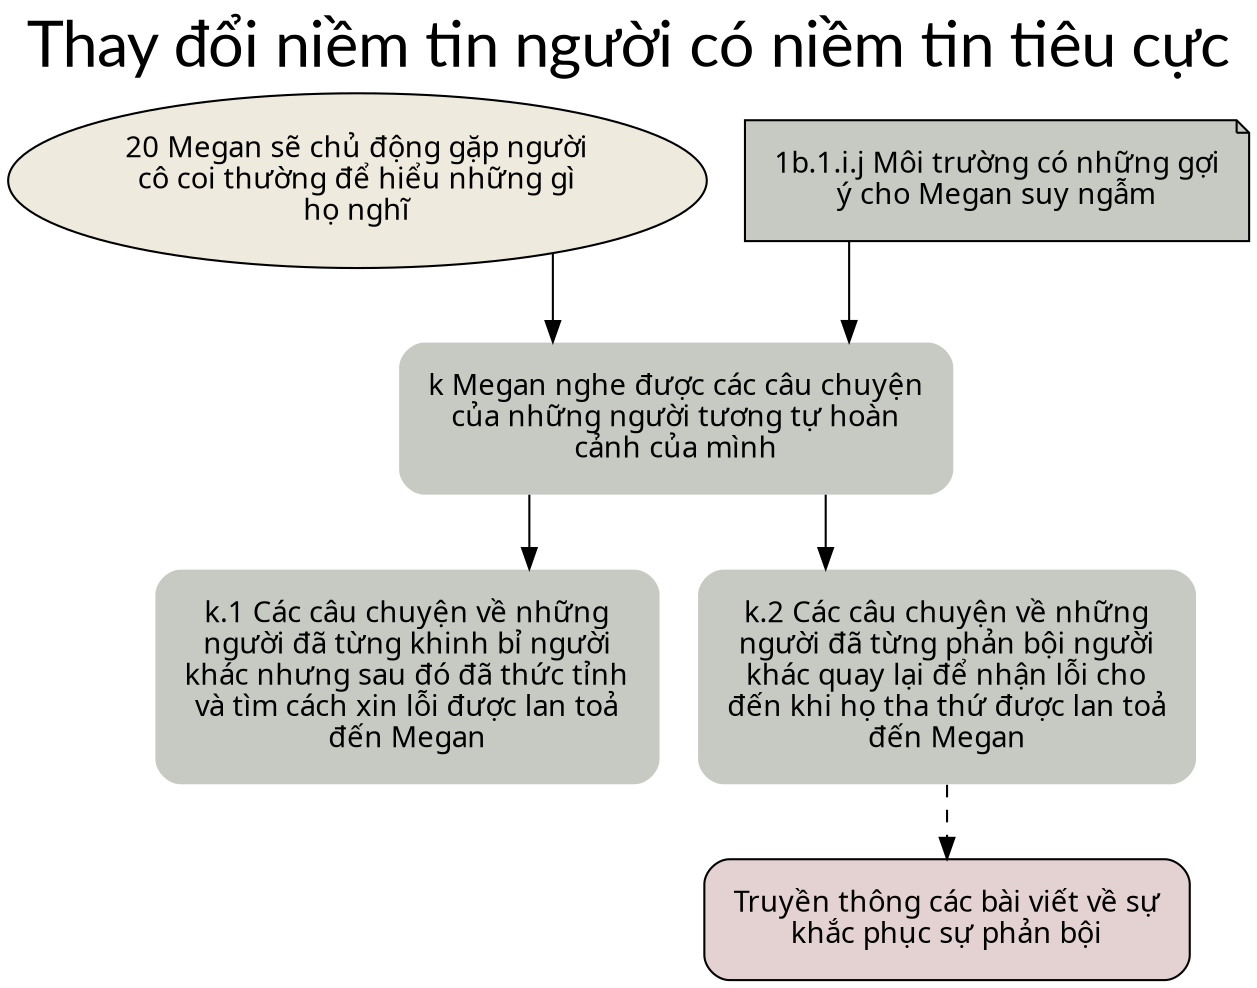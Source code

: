 digraph branch_k{
splines=ortho;
			overlap=false
		style=rounded
		// ranksep="0.4";
		label="Thay đổi niềm tin người có niềm tin tiêu cực";
		sep=10
		fontsize = 30
		labelloc="t";
		fontname="Lato";
//NODES
//====================


node [ shape=plaintext style="filled, rounded" fontname="SVN-Avo" margin=0.2 fillcolor="#c6cac3" ] //Reset style

//All masterGraph nodes

node [ shape=plaintext style="filled, rounded" fontname="SVN-Avo" margin=0.2 fillcolor="#c6cac3" ]

node [ shape=plaintext style="filled, rounded" fontname="SVN-Avo" margin=0.2 fillcolor="#c6cac3" ] //Reset style

//All branch_20 nodes

node [ shape=oval margin=0.1 fillcolor="#EEEADD" style="filled, rounded" ]
"20 Megan sẽ chủ động gặp người cô coi thường để hiểu những gì họ nghĩ" [ label = "20 Megan sẽ chủ động gặp người\ncô coi thường để hiểu những gì\nhọ nghĩ" ] 

node [ shape=plaintext style="filled, rounded" fontname="SVN-Avo" margin=0.2 fillcolor="#c6cac3" ] //Reset style

//All Mục tiêu nodes
"k.1 Các câu chuyện về những người đã từng khinh bỉ người khác nhưng sau đó đã thức tỉnh và tìm cách xin lỗi được lan toả đến Megan" [ label = "k.1 Các câu chuyện về những\nngười đã từng khinh bỉ người\nkhác nhưng sau đó đã thức tỉnh\nvà tìm cách xin lỗi được lan toả\nđến Megan" ] 
"k.2 Các câu chuyện về những người đã từng phản bội người khác quay lại để nhận lỗi cho đến khi họ tha thứ được lan toả đến Megan" [ label = "k.2 Các câu chuyện về những\nngười đã từng phản bội người\nkhác quay lại để nhận lỗi cho\nđến khi họ tha thứ được lan toả\nđến Megan" ] 
"20 Megan sẽ chủ động gặp người cô coi thường để hiểu những gì họ nghĩ" [ label = "20 Megan sẽ chủ động gặp người\ncô coi thường để hiểu những gì\nhọ nghĩ" ] 
"k Megan nghe được các câu chuyện của những người tương tự hoàn cảnh của mình" [ label = "k Megan nghe được các câu chuyện\ncủa những người tương tự hoàn\ncảnh của mình" ] 

node [ shape=plaintext style="filled, rounded" fontname="SVN-Avo" margin=0.2 fillcolor="#c6cac3" ] //Reset style

//All Ý tưởng tốt hơn nodes

node [ shape=box3d style="filled, rounded" fillcolor="#D1E4DD" ]

node [ shape=plaintext style="filled, rounded" fontname="SVN-Avo" margin=0.2 fillcolor="#c6cac3" ] //Reset style

//All Yếu tố hỗ trợ nodes

node [ shape=note style=filled ]
"k Megan nghe được các câu chuyện của những người tương tự hoàn cảnh của mình" [ label = "k Megan nghe được các câu chuyện\ncủa những người tương tự hoàn\ncảnh của mình" ] 
"1b.1.i.j Môi trường có những gợi ý cho Megan suy ngẫm" [ label = "1b.1.i.j Môi trường có những gợi\ný cho Megan suy ngẫm" ] 

node [ shape=plaintext style="filled, rounded" fontname="SVN-Avo" margin=0.2 fillcolor="#c6cac3" ] //Reset style

//All Tham khảo nodes

node [ shape=plain fillcolor=white ]

node [ shape=plaintext style="filled, rounded" fontname="SVN-Avo" margin=0.2 fillcolor="#c6cac3" ] //Reset style

//All Hoạt động nodes

node [ fillcolor="#E4D1D1" shape=polygon ]
"Truyền thông các bài viết về sự khắc phục sự phản bội" [ label = "Truyền thông các bài viết về sự\nkhắc phục sự phản bội" ] 

node [ shape=plaintext style="filled, rounded" fontname="SVN-Avo" margin=0.2 fillcolor="#c6cac3" ] //Reset style

//All branch_1a nodes

node [ shape=plaintext style="filled, rounded" fontname="SVN-Avo" margin=0.2 fillcolor="#c6cac3" ] //Reset style

//All branch_1b nodes
"1b.1.i.j Môi trường có những gợi ý cho Megan suy ngẫm" [ label = "1b.1.i.j Môi trường có những gợi\ný cho Megan suy ngẫm" ] 

node [ shape=plaintext style="filled, rounded" fontname="SVN-Avo" margin=0.2 fillcolor="#c6cac3" ] //Reset style

//All branch_i nodes

node [ shape=plaintext style="filled, rounded" fontname="SVN-Avo" margin=0.2 fillcolor="#c6cac3" ] //Reset style

//All branch_j nodes

node [ shape=plaintext style="filled, rounded" fontname="SVN-Avo" margin=0.2 fillcolor="#c6cac3" ] //Reset style

//All branch_k nodes
"k.1 Các câu chuyện về những người đã từng khinh bỉ người khác nhưng sau đó đã thức tỉnh và tìm cách xin lỗi được lan toả đến Megan" [ label = "k.1 Các câu chuyện về những\nngười đã từng khinh bỉ người\nkhác nhưng sau đó đã thức tỉnh\nvà tìm cách xin lỗi được lan toả\nđến Megan" ] 
"k.2 Các câu chuyện về những người đã từng phản bội người khác quay lại để nhận lỗi cho đến khi họ tha thứ được lan toả đến Megan" [ label = "k.2 Các câu chuyện về những\nngười đã từng phản bội người\nkhác quay lại để nhận lỗi cho\nđến khi họ tha thứ được lan toả\nđến Megan" ] 
"k Megan nghe được các câu chuyện của những người tương tự hoàn cảnh của mình" [ label = "k Megan nghe được các câu chuyện\ncủa những người tương tự hoàn\ncảnh của mình" ] 
"k Megan nghe được các câu chuyện của những người tương tự hoàn cảnh của mình" [ label = "k Megan nghe được các câu chuyện\ncủa những người tương tự hoàn\ncảnh của mình" ] 

node [ shape=plaintext style="filled, rounded" fontname="SVN-Avo" margin=0.2 fillcolor="#c6cac3" ] //Reset style

//All branch_l nodes

node [ shape=plaintext style="filled, rounded" fontname="SVN-Avo" margin=0.2 fillcolor="#c6cac3" ] //Reset style

//All branch_m nodes

node [ shape=plaintext style="filled, rounded" fontname="SVN-Avo" margin=0.2 fillcolor="#c6cac3" ] //Reset style

//All branch_n nodes

node [ shape=plaintext style="filled, rounded" fontname="SVN-Avo" margin=0.2 fillcolor="#c6cac3" ] //Reset style

//All branch_o nodes

node [ shape=plaintext style="filled, rounded" fontname="SVN-Avo" margin=0.2 fillcolor="#c6cac3" ] //Reset style

//All branch_p nodes

node [ shape=plaintext style="filled, rounded" fontname="SVN-Avo" margin=0.2 fillcolor="#c6cac3" ] //Reset style

//All branch_q nodes

node [ shape=plaintext style="filled, rounded" fontname="SVN-Avo" margin=0.2 fillcolor="#c6cac3" ] //Reset style

//All branch_r nodes


//EDGES
//====================

edge [ penwidth=1 ] //Reset style

//All masterGraph edges

edge [ penwidth=1 ]

edge [ penwidth=1 ] //Reset style

//All Mục tiêu edges
"k Megan nghe được các câu chuyện của những người tương tự hoàn cảnh của mình" -> "k.1 Các câu chuyện về những người đã từng khinh bỉ người khác nhưng sau đó đã thức tỉnh và tìm cách xin lỗi được lan toả đến Megan"
"k Megan nghe được các câu chuyện của những người tương tự hoàn cảnh của mình" -> "k.2 Các câu chuyện về những người đã từng phản bội người khác quay lại để nhận lỗi cho đến khi họ tha thứ được lan toả đến Megan"
"1b.1.i.j Môi trường có những gợi ý cho Megan suy ngẫm" -> "k Megan nghe được các câu chuyện của những người tương tự hoàn cảnh của mình"

edge [ penwidth=1 ] //Reset style

//All Đi chung edges

edge [ penwidth=1 ] //Reset style

//All Ý tưởng tốt hơn edges

edge [ penwidth=1 ] //Reset style

//All Yếu tố hỗ trợ edges
"20 Megan sẽ chủ động gặp người cô coi thường để hiểu những gì họ nghĩ" -> "k Megan nghe được các câu chuyện của những người tương tự hoàn cảnh của mình"

edge [ penwidth=1 ] //Reset style

//All Tham khảo edges

edge [ style=dashed ]

edge [ penwidth=1 ] //Reset style

//All Hoạt động edges
"k.2 Các câu chuyện về những người đã từng phản bội người khác quay lại để nhận lỗi cho đến khi họ tha thứ được lan toả đến Megan" -> "Truyền thông các bài viết về sự khắc phục sự phản bội"

}
